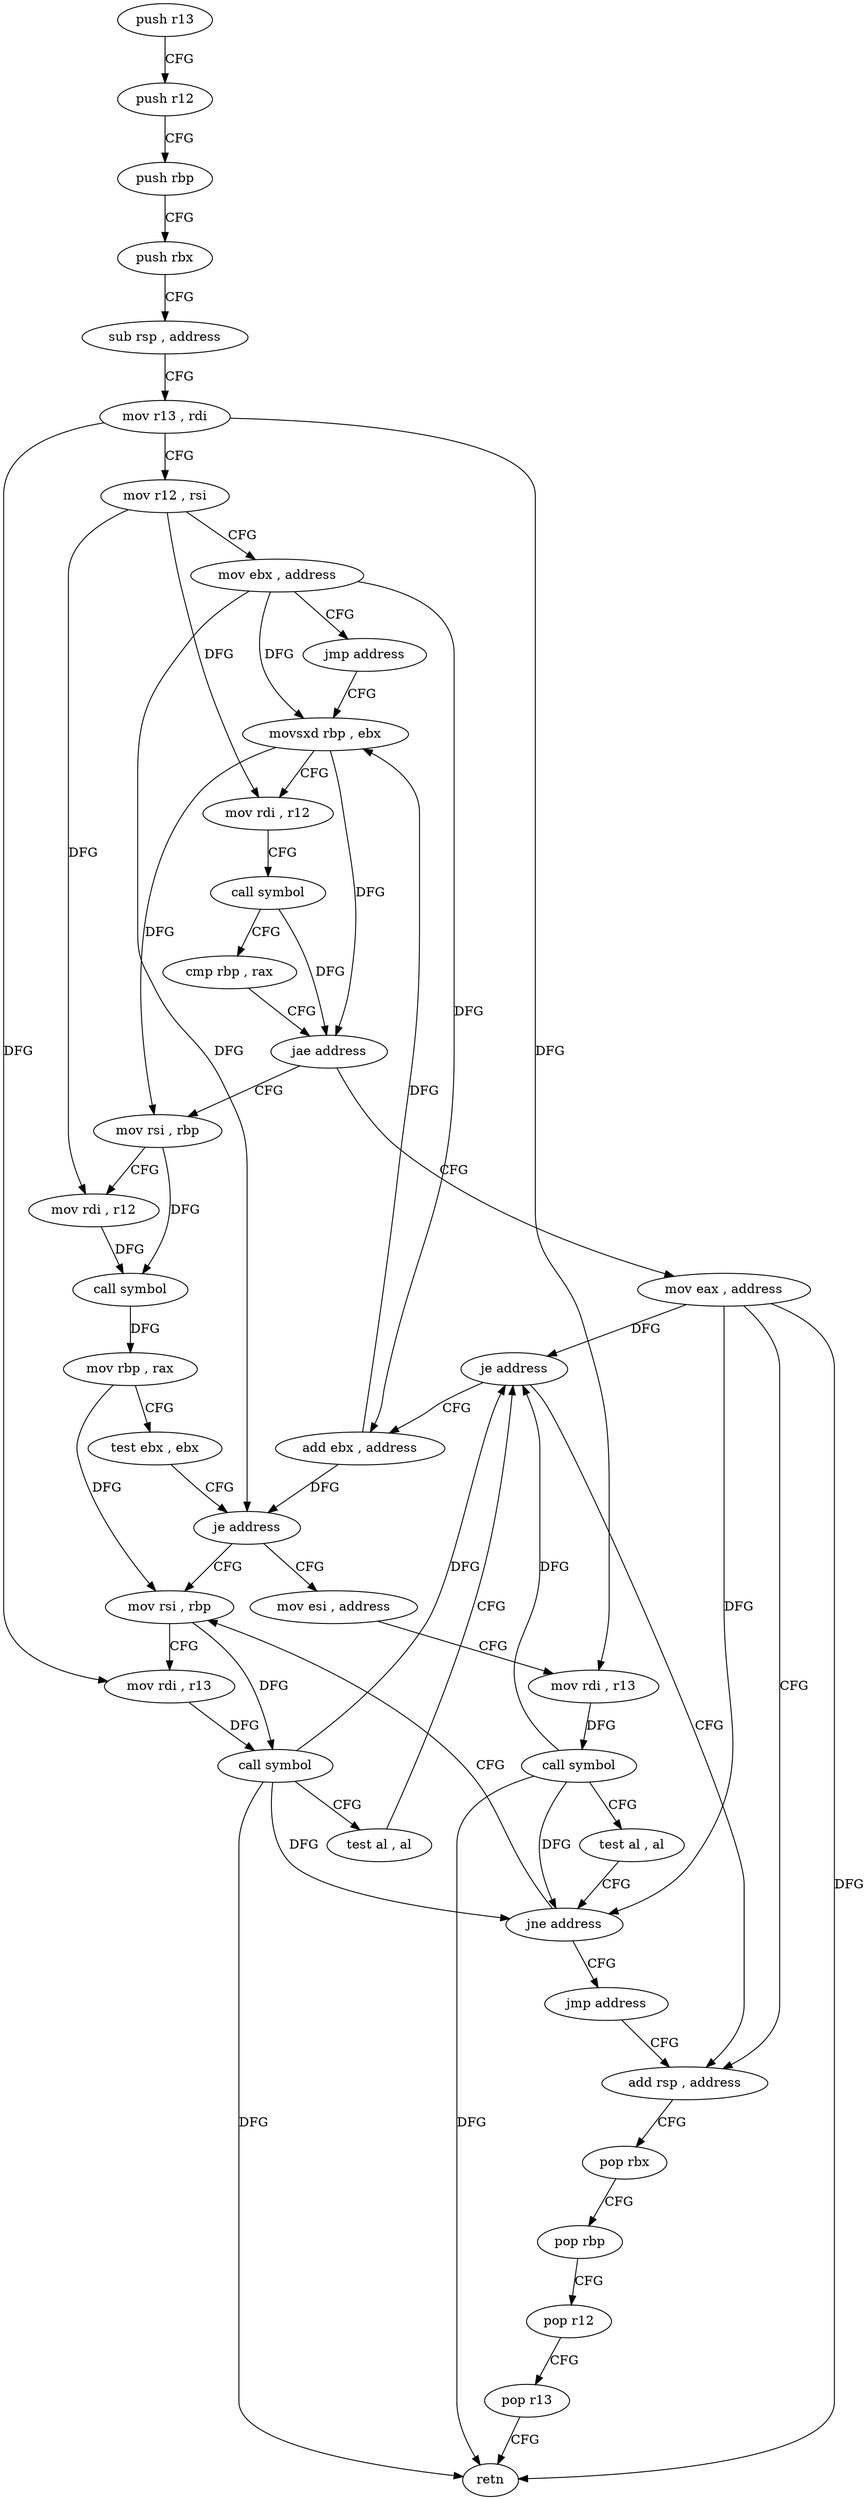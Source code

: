 digraph "func" {
"109973" [label = "push r13" ]
"109975" [label = "push r12" ]
"109977" [label = "push rbp" ]
"109978" [label = "push rbx" ]
"109979" [label = "sub rsp , address" ]
"109983" [label = "mov r13 , rdi" ]
"109986" [label = "mov r12 , rsi" ]
"109989" [label = "mov ebx , address" ]
"109994" [label = "jmp address" ]
"110014" [label = "movsxd rbp , ebx" ]
"110017" [label = "mov rdi , r12" ]
"110020" [label = "call symbol" ]
"110025" [label = "cmp rbp , rax" ]
"110028" [label = "jae address" ]
"110067" [label = "mov eax , address" ]
"110030" [label = "mov rsi , rbp" ]
"110072" [label = "add rsp , address" ]
"110033" [label = "mov rdi , r12" ]
"110036" [label = "call symbol" ]
"110041" [label = "mov rbp , rax" ]
"110044" [label = "test ebx , ebx" ]
"110046" [label = "je address" ]
"109996" [label = "mov rsi , rbp" ]
"110048" [label = "mov esi , address" ]
"109999" [label = "mov rdi , r13" ]
"110002" [label = "call symbol" ]
"110007" [label = "test al , al" ]
"110009" [label = "je address" ]
"110011" [label = "add ebx , address" ]
"110053" [label = "mov rdi , r13" ]
"110056" [label = "call symbol" ]
"110061" [label = "test al , al" ]
"110063" [label = "jne address" ]
"110065" [label = "jmp address" ]
"110076" [label = "pop rbx" ]
"110077" [label = "pop rbp" ]
"110078" [label = "pop r12" ]
"110080" [label = "pop r13" ]
"110082" [label = "retn" ]
"109973" -> "109975" [ label = "CFG" ]
"109975" -> "109977" [ label = "CFG" ]
"109977" -> "109978" [ label = "CFG" ]
"109978" -> "109979" [ label = "CFG" ]
"109979" -> "109983" [ label = "CFG" ]
"109983" -> "109986" [ label = "CFG" ]
"109983" -> "109999" [ label = "DFG" ]
"109983" -> "110053" [ label = "DFG" ]
"109986" -> "109989" [ label = "CFG" ]
"109986" -> "110017" [ label = "DFG" ]
"109986" -> "110033" [ label = "DFG" ]
"109989" -> "109994" [ label = "CFG" ]
"109989" -> "110014" [ label = "DFG" ]
"109989" -> "110046" [ label = "DFG" ]
"109989" -> "110011" [ label = "DFG" ]
"109994" -> "110014" [ label = "CFG" ]
"110014" -> "110017" [ label = "CFG" ]
"110014" -> "110028" [ label = "DFG" ]
"110014" -> "110030" [ label = "DFG" ]
"110017" -> "110020" [ label = "CFG" ]
"110020" -> "110025" [ label = "CFG" ]
"110020" -> "110028" [ label = "DFG" ]
"110025" -> "110028" [ label = "CFG" ]
"110028" -> "110067" [ label = "CFG" ]
"110028" -> "110030" [ label = "CFG" ]
"110067" -> "110072" [ label = "CFG" ]
"110067" -> "110082" [ label = "DFG" ]
"110067" -> "110009" [ label = "DFG" ]
"110067" -> "110063" [ label = "DFG" ]
"110030" -> "110033" [ label = "CFG" ]
"110030" -> "110036" [ label = "DFG" ]
"110072" -> "110076" [ label = "CFG" ]
"110033" -> "110036" [ label = "DFG" ]
"110036" -> "110041" [ label = "DFG" ]
"110041" -> "110044" [ label = "CFG" ]
"110041" -> "109996" [ label = "DFG" ]
"110044" -> "110046" [ label = "CFG" ]
"110046" -> "109996" [ label = "CFG" ]
"110046" -> "110048" [ label = "CFG" ]
"109996" -> "109999" [ label = "CFG" ]
"109996" -> "110002" [ label = "DFG" ]
"110048" -> "110053" [ label = "CFG" ]
"109999" -> "110002" [ label = "DFG" ]
"110002" -> "110007" [ label = "CFG" ]
"110002" -> "110082" [ label = "DFG" ]
"110002" -> "110009" [ label = "DFG" ]
"110002" -> "110063" [ label = "DFG" ]
"110007" -> "110009" [ label = "CFG" ]
"110009" -> "110072" [ label = "CFG" ]
"110009" -> "110011" [ label = "CFG" ]
"110011" -> "110014" [ label = "DFG" ]
"110011" -> "110046" [ label = "DFG" ]
"110053" -> "110056" [ label = "DFG" ]
"110056" -> "110061" [ label = "CFG" ]
"110056" -> "110009" [ label = "DFG" ]
"110056" -> "110082" [ label = "DFG" ]
"110056" -> "110063" [ label = "DFG" ]
"110061" -> "110063" [ label = "CFG" ]
"110063" -> "109996" [ label = "CFG" ]
"110063" -> "110065" [ label = "CFG" ]
"110065" -> "110072" [ label = "CFG" ]
"110076" -> "110077" [ label = "CFG" ]
"110077" -> "110078" [ label = "CFG" ]
"110078" -> "110080" [ label = "CFG" ]
"110080" -> "110082" [ label = "CFG" ]
}
